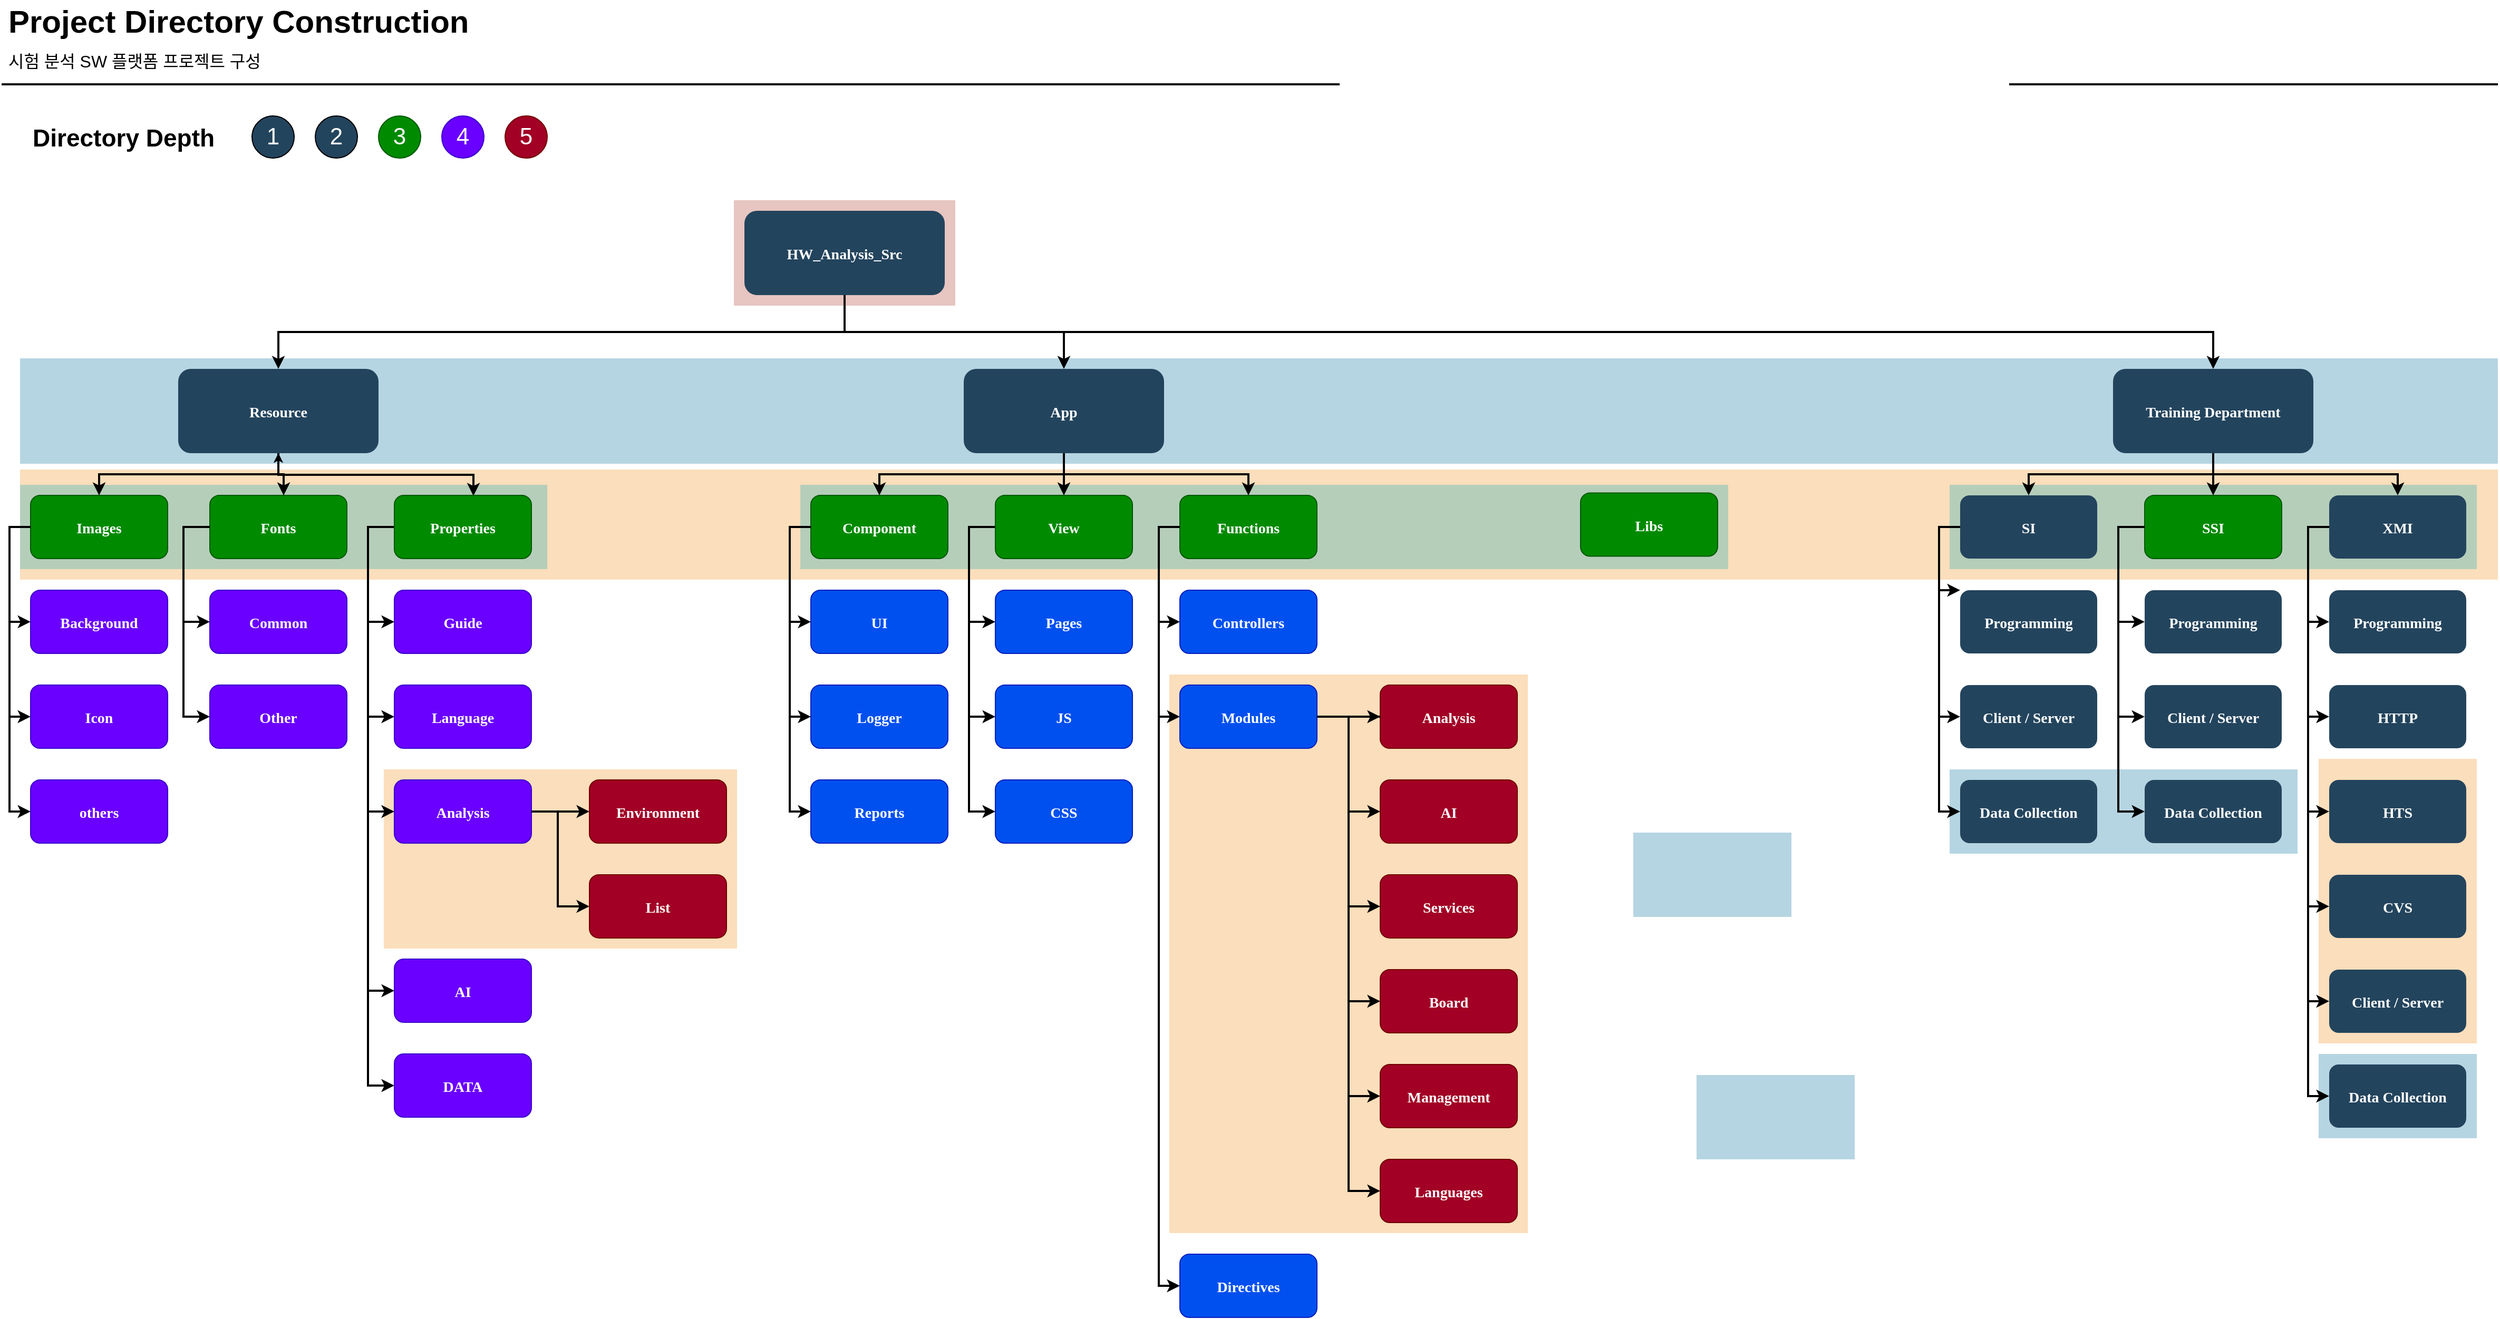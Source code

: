 <mxfile version="13.6.6" type="github">
  <diagram name="Page-1" id="2c0d36ab-eaac-3732-788b-9136903baeff">
    <mxGraphModel dx="1673" dy="934" grid="1" gridSize="10" guides="1" tooltips="1" connect="1" arrows="1" fold="1" page="1" pageScale="1.5" pageWidth="1654" pageHeight="1169" background="#ffffff" math="0" shadow="0">
      <root>
        <mxCell id="0" />
        <mxCell id="1" parent="0" />
        <mxCell id="123" value="" style="fillColor=#AE4132;strokeColor=none;opacity=30;" parent="1" vertex="1">
          <mxGeometry x="747" y="210.0" width="210" height="100.0" as="geometry" />
        </mxCell>
        <mxCell id="122" value="" style="fillColor=#10739E;strokeColor=none;opacity=30;" parent="1" vertex="1">
          <mxGeometry x="70" y="360" width="2350" height="100" as="geometry" />
        </mxCell>
        <mxCell id="121" value="" style="fillColor=#F2931E;strokeColor=none;opacity=30;" parent="1" vertex="1">
          <mxGeometry x="2250" y="740" width="150" height="270" as="geometry" />
        </mxCell>
        <mxCell id="119" value="" style="fillColor=#F2931E;strokeColor=none;opacity=30;" parent="1" vertex="1">
          <mxGeometry x="1160" y="660" width="340" height="530" as="geometry" />
        </mxCell>
        <mxCell id="117" value="" style="fillColor=#F2931E;strokeColor=none;opacity=30;" parent="1" vertex="1">
          <mxGeometry x="70" y="465.5" width="2350" height="104.5" as="geometry" />
        </mxCell>
        <mxCell id="116" value="" style="fillColor=#10739E;strokeColor=none;opacity=30;" parent="1" vertex="1">
          <mxGeometry x="2250" y="1020.0" width="150" height="80" as="geometry" />
        </mxCell>
        <mxCell id="115" value="" style="fillColor=#10739E;strokeColor=none;opacity=30;" parent="1" vertex="1">
          <mxGeometry x="1900" y="750" width="330" height="80" as="geometry" />
        </mxCell>
        <mxCell id="114" value="" style="fillColor=#10739E;strokeColor=none;opacity=30;" parent="1" vertex="1">
          <mxGeometry x="1600" y="810.0" width="150" height="80" as="geometry" />
        </mxCell>
        <mxCell id="110" value="" style="fillColor=#12AAB5;strokeColor=none;opacity=30;" parent="1" vertex="1">
          <mxGeometry x="1900" y="480.0" width="500" height="80" as="geometry" />
        </mxCell>
        <mxCell id="109" value="" style="fillColor=#12AAB5;strokeColor=none;opacity=30;" parent="1" vertex="1">
          <mxGeometry x="810" y="480" width="880" height="80" as="geometry" />
        </mxCell>
        <mxCell id="2" value="HW_Analysis_Src" style="rounded=1;gradientColor=none;strokeColor=none;fontStyle=1;fontFamily=Tahoma;fontSize=14;fillColor=#23445D;fontColor=#FFFFFF;" parent="1" vertex="1">
          <mxGeometry x="757" y="220" width="190" height="80" as="geometry" />
        </mxCell>
        <mxCell id="4" value="Training Department" style="rounded=1;gradientColor=none;strokeColor=none;fontColor=#FFFFFF;fontStyle=1;fontFamily=Tahoma;fontSize=14;fillColor=#23445D;" parent="1" vertex="1">
          <mxGeometry x="2055" y="370" width="190" height="80" as="geometry" />
        </mxCell>
        <mxCell id="9" value="" style="edgeStyle=elbowEdgeStyle;elbow=vertical;strokeWidth=2;rounded=0" parent="1" source="2" target="4" edge="1">
          <mxGeometry x="337" y="250" width="100" height="100" as="geometry">
            <mxPoint x="337" y="350" as="sourcePoint" />
            <mxPoint x="437" y="250" as="targetPoint" />
          </mxGeometry>
        </mxCell>
        <mxCell id="12" value="App" style="rounded=1;gradientColor=none;strokeColor=none;fontColor=#FFFFFF;fontStyle=1;fontFamily=Tahoma;fontSize=14;fillColor=#23445D;" parent="1" vertex="1">
          <mxGeometry x="965.0" y="370" width="190" height="80" as="geometry" />
        </mxCell>
        <mxCell id="25" value="component" style="rounded=1;fillColor=#23445D;gradientColor=none;strokeColor=none;fontColor=#FFFFFF;fontStyle=1;fontFamily=Tahoma;fontSize=14" parent="1" vertex="1">
          <mxGeometry x="820" y="490" width="130" height="60" as="geometry" />
        </mxCell>
        <mxCell id="26" value="UI" style="rounded=1;fillColor=#0050ef;strokeColor=#001DBC;fontColor=#ffffff;fontStyle=1;fontFamily=Tahoma;fontSize=14" parent="1" vertex="1">
          <mxGeometry x="820" y="580" width="130" height="60" as="geometry" />
        </mxCell>
        <mxCell id="28" value="Logger" style="rounded=1;fillColor=#0050ef;strokeColor=#001DBC;fontColor=#ffffff;fontStyle=1;fontFamily=Tahoma;fontSize=14" parent="1" vertex="1">
          <mxGeometry x="820" y="670" width="130" height="60" as="geometry" />
        </mxCell>
        <mxCell id="29" value="View" style="rounded=1;fillColor=#23445D;gradientColor=none;strokeColor=none;fontColor=#FFFFFF;fontStyle=1;fontFamily=Tahoma;fontSize=14" parent="1" vertex="1">
          <mxGeometry x="995" y="490" width="130" height="60" as="geometry" />
        </mxCell>
        <mxCell id="30" value="Pages" style="rounded=1;fillColor=#0050ef;strokeColor=#001DBC;fontColor=#ffffff;fontStyle=1;fontFamily=Tahoma;fontSize=14" parent="1" vertex="1">
          <mxGeometry x="995" y="580" width="130" height="60" as="geometry" />
        </mxCell>
        <mxCell id="31" value="JS" style="rounded=1;fillColor=#0050ef;strokeColor=#001DBC;fontColor=#ffffff;fontStyle=1;fontFamily=Tahoma;fontSize=14" parent="1" vertex="1">
          <mxGeometry x="995" y="670" width="130" height="60" as="geometry" />
        </mxCell>
        <mxCell id="32" value="CSS" style="rounded=1;fillColor=#0050ef;strokeColor=#001DBC;fontColor=#ffffff;fontStyle=1;fontFamily=Tahoma;fontSize=14" parent="1" vertex="1">
          <mxGeometry x="995" y="760" width="130" height="60" as="geometry" />
        </mxCell>
        <mxCell id="33" value="Functions" style="rounded=1;fillColor=#23445D;gradientColor=none;strokeColor=none;fontColor=#FFFFFF;fontStyle=1;fontFamily=Tahoma;fontSize=14" parent="1" vertex="1">
          <mxGeometry x="1170" y="490" width="130" height="60" as="geometry" />
        </mxCell>
        <mxCell id="34" value="Controllers" style="rounded=1;fillColor=#0050ef;strokeColor=#001DBC;fontColor=#ffffff;fontStyle=1;fontFamily=Tahoma;fontSize=14" parent="1" vertex="1">
          <mxGeometry x="1170" y="580" width="130" height="60" as="geometry" />
        </mxCell>
        <mxCell id="35" value="Modules" style="rounded=1;fillColor=#0050ef;strokeColor=#001DBC;fontColor=#ffffff;fontStyle=1;fontFamily=Tahoma;fontSize=14" parent="1" vertex="1">
          <mxGeometry x="1170" y="670" width="130" height="60" as="geometry" />
        </mxCell>
        <mxCell id="44" value="SI" style="rounded=1;fillColor=#23445D;gradientColor=none;strokeColor=none;fontColor=#FFFFFF;fontStyle=1;fontFamily=Tahoma;fontSize=14" parent="1" vertex="1">
          <mxGeometry x="1910" y="490.0" width="130" height="60" as="geometry" />
        </mxCell>
        <mxCell id="45" value="Programming" style="rounded=1;fillColor=#23445D;gradientColor=none;strokeColor=none;fontColor=#FFFFFF;fontStyle=1;fontFamily=Tahoma;fontSize=14" parent="1" vertex="1">
          <mxGeometry x="1910" y="580" width="130" height="60" as="geometry" />
        </mxCell>
        <mxCell id="46" value="Client / Server" style="rounded=1;fillColor=#23445D;gradientColor=none;strokeColor=none;fontColor=#FFFFFF;fontStyle=1;fontFamily=Tahoma;fontSize=14" parent="1" vertex="1">
          <mxGeometry x="1910" y="670" width="130" height="60" as="geometry" />
        </mxCell>
        <mxCell id="47" value="Data Collection" style="rounded=1;fillColor=#23445D;gradientColor=none;strokeColor=none;fontColor=#FFFFFF;fontStyle=1;fontFamily=Tahoma;fontSize=14" parent="1" vertex="1">
          <mxGeometry x="1910" y="760.0" width="130" height="60" as="geometry" />
        </mxCell>
        <mxCell id="48" value="SSI" style="rounded=1;fillColor=#008a00;strokeColor=#005700;fontColor=#ffffff;fontStyle=1;fontFamily=Tahoma;fontSize=14" parent="1" vertex="1">
          <mxGeometry x="2085" y="490.0" width="130" height="60" as="geometry" />
        </mxCell>
        <mxCell id="49" value="Programming" style="rounded=1;fillColor=#23445D;gradientColor=none;strokeColor=none;fontColor=#FFFFFF;fontStyle=1;fontFamily=Tahoma;fontSize=14" parent="1" vertex="1">
          <mxGeometry x="2085" y="580" width="130" height="60" as="geometry" />
        </mxCell>
        <mxCell id="50" value="Client / Server" style="rounded=1;fillColor=#23445D;gradientColor=none;strokeColor=none;fontColor=#FFFFFF;fontStyle=1;fontFamily=Tahoma;fontSize=14" parent="1" vertex="1">
          <mxGeometry x="2085" y="670" width="130" height="60" as="geometry" />
        </mxCell>
        <mxCell id="51" value="Data Collection" style="rounded=1;fillColor=#23445D;gradientColor=none;strokeColor=none;fontColor=#FFFFFF;fontStyle=1;fontFamily=Tahoma;fontSize=14" parent="1" vertex="1">
          <mxGeometry x="2085" y="760.0" width="130" height="60" as="geometry" />
        </mxCell>
        <mxCell id="52" value="XMI" style="rounded=1;fillColor=#23445D;gradientColor=none;strokeColor=none;fontColor=#FFFFFF;fontStyle=1;fontFamily=Tahoma;fontSize=14" parent="1" vertex="1">
          <mxGeometry x="2260" y="490.0" width="130" height="60" as="geometry" />
        </mxCell>
        <mxCell id="53" value="Programming" style="rounded=1;fillColor=#23445D;gradientColor=none;strokeColor=none;fontColor=#FFFFFF;fontStyle=1;fontFamily=Tahoma;fontSize=14" parent="1" vertex="1">
          <mxGeometry x="2260" y="580" width="130" height="60" as="geometry" />
        </mxCell>
        <mxCell id="54" value="HTTP" style="rounded=1;fillColor=#23445D;gradientColor=none;strokeColor=none;fontColor=#FFFFFF;fontStyle=1;fontFamily=Tahoma;fontSize=14" parent="1" vertex="1">
          <mxGeometry x="2260" y="670" width="130" height="60" as="geometry" />
        </mxCell>
        <mxCell id="55" value="HTS" style="rounded=1;fillColor=#23445D;gradientColor=none;strokeColor=none;fontColor=#FFFFFF;fontStyle=1;fontFamily=Tahoma;fontSize=14" parent="1" vertex="1">
          <mxGeometry x="2260" y="760.0" width="130" height="60" as="geometry" />
        </mxCell>
        <mxCell id="56" value="CVS" style="rounded=1;fillColor=#23445D;gradientColor=none;strokeColor=none;fontColor=#FFFFFF;fontStyle=1;fontFamily=Tahoma;fontSize=14" parent="1" vertex="1">
          <mxGeometry x="2260" y="850.0" width="130" height="60" as="geometry" />
        </mxCell>
        <mxCell id="57" value="Client / Server" style="rounded=1;fillColor=#23445D;gradientColor=none;strokeColor=none;fontColor=#FFFFFF;fontStyle=1;fontFamily=Tahoma;fontSize=14" parent="1" vertex="1">
          <mxGeometry x="2260" y="940.0" width="130" height="60" as="geometry" />
        </mxCell>
        <mxCell id="58" value="Data Collection" style="rounded=1;fillColor=#23445D;gradientColor=none;strokeColor=none;fontColor=#FFFFFF;fontStyle=1;fontFamily=Tahoma;fontSize=14" parent="1" vertex="1">
          <mxGeometry x="2260" y="1030" width="130" height="60" as="geometry" />
        </mxCell>
        <mxCell id="59" value="" style="edgeStyle=elbowEdgeStyle;elbow=vertical;strokeWidth=2;rounded=0" parent="1" source="2" target="12" edge="1">
          <mxGeometry x="347" y="260" width="100" height="100" as="geometry">
            <mxPoint x="862.0" y="310" as="sourcePoint" />
            <mxPoint x="1467.0" y="380" as="targetPoint" />
          </mxGeometry>
        </mxCell>
        <mxCell id="61" value="" style="edgeStyle=elbowEdgeStyle;elbow=vertical;strokeWidth=2;rounded=0;entryX=0.5;entryY=0;entryDx=0;entryDy=0;" parent="1" source="2" target="VNOOyDUHC6UwMGlSPUmM-139" edge="1">
          <mxGeometry x="-23" y="170" width="100" height="100" as="geometry">
            <mxPoint x="-23" y="270" as="sourcePoint" />
            <mxPoint x="202" y="370" as="targetPoint" />
          </mxGeometry>
        </mxCell>
        <mxCell id="72" value="" style="edgeStyle=elbowEdgeStyle;elbow=horizontal;strokeWidth=2;rounded=0" parent="1" source="25" target="28" edge="1">
          <mxGeometry x="380" y="170" width="100" height="100" as="geometry">
            <mxPoint x="380" y="270" as="sourcePoint" />
            <mxPoint x="480" y="170" as="targetPoint" />
            <Array as="points">
              <mxPoint x="800" y="660" />
              <mxPoint x="800" y="650" />
            </Array>
          </mxGeometry>
        </mxCell>
        <mxCell id="73" value="" style="edgeStyle=elbowEdgeStyle;elbow=horizontal;strokeWidth=2;rounded=0" parent="1" source="29" target="30" edge="1">
          <mxGeometry x="380" y="170" width="100" height="100" as="geometry">
            <mxPoint x="380" y="270" as="sourcePoint" />
            <mxPoint x="480" y="170" as="targetPoint" />
            <Array as="points">
              <mxPoint x="970" y="570" />
            </Array>
          </mxGeometry>
        </mxCell>
        <mxCell id="74" value="" style="edgeStyle=elbowEdgeStyle;elbow=horizontal;strokeWidth=2;rounded=0" parent="1" source="29" target="31" edge="1">
          <mxGeometry x="380" y="170" width="100" height="100" as="geometry">
            <mxPoint x="380" y="270" as="sourcePoint" />
            <mxPoint x="480" y="170" as="targetPoint" />
            <Array as="points">
              <mxPoint x="970" y="610" />
            </Array>
          </mxGeometry>
        </mxCell>
        <mxCell id="75" value="" style="edgeStyle=elbowEdgeStyle;elbow=horizontal;strokeWidth=2;rounded=0" parent="1" source="29" target="32" edge="1">
          <mxGeometry x="380" y="170" width="100" height="100" as="geometry">
            <mxPoint x="380" y="270" as="sourcePoint" />
            <mxPoint x="480" y="170" as="targetPoint" />
            <Array as="points">
              <mxPoint x="970" y="650" />
            </Array>
          </mxGeometry>
        </mxCell>
        <mxCell id="76" value="" style="edgeStyle=elbowEdgeStyle;elbow=horizontal;strokeWidth=2;rounded=0" parent="1" source="33" target="34" edge="1">
          <mxGeometry x="380" y="170" width="100" height="100" as="geometry">
            <mxPoint x="380" y="270" as="sourcePoint" />
            <mxPoint x="480" y="170" as="targetPoint" />
            <Array as="points">
              <mxPoint x="1150" y="570" />
            </Array>
          </mxGeometry>
        </mxCell>
        <mxCell id="77" value="" style="edgeStyle=elbowEdgeStyle;elbow=horizontal;strokeWidth=2;rounded=0" parent="1" source="33" target="35" edge="1">
          <mxGeometry x="380" y="170" width="100" height="100" as="geometry">
            <mxPoint x="380" y="270" as="sourcePoint" />
            <mxPoint x="480" y="170" as="targetPoint" />
            <Array as="points">
              <mxPoint x="1150" y="610" />
            </Array>
          </mxGeometry>
        </mxCell>
        <mxCell id="84" value="" style="edgeStyle=elbowEdgeStyle;elbow=horizontal;strokeWidth=2;rounded=0" parent="1" source="44" target="45" edge="1">
          <mxGeometry x="670" y="170" width="100" height="100" as="geometry">
            <mxPoint x="670" y="270" as="sourcePoint" />
            <mxPoint x="770" y="170" as="targetPoint" />
            <Array as="points">
              <mxPoint x="1890" y="580" />
            </Array>
          </mxGeometry>
        </mxCell>
        <mxCell id="85" value="" style="edgeStyle=elbowEdgeStyle;elbow=horizontal;strokeWidth=2;rounded=0" parent="1" source="44" target="46" edge="1">
          <mxGeometry x="670" y="170" width="100" height="100" as="geometry">
            <mxPoint x="670" y="270" as="sourcePoint" />
            <mxPoint x="770" y="170" as="targetPoint" />
            <Array as="points">
              <mxPoint x="1890" y="610" />
            </Array>
          </mxGeometry>
        </mxCell>
        <mxCell id="86" value="" style="edgeStyle=elbowEdgeStyle;elbow=horizontal;strokeWidth=2;rounded=0" parent="1" source="44" target="47" edge="1">
          <mxGeometry x="670" y="170" width="100" height="100" as="geometry">
            <mxPoint x="670" y="270" as="sourcePoint" />
            <mxPoint x="770" y="170" as="targetPoint" />
            <Array as="points">
              <mxPoint x="1890" y="660" />
            </Array>
          </mxGeometry>
        </mxCell>
        <mxCell id="87" value="" style="edgeStyle=elbowEdgeStyle;elbow=horizontal;strokeWidth=2;rounded=0" parent="1" source="48" target="49" edge="1">
          <mxGeometry x="670" y="170" width="100" height="100" as="geometry">
            <mxPoint x="670" y="270" as="sourcePoint" />
            <mxPoint x="770" y="170" as="targetPoint" />
            <Array as="points">
              <mxPoint x="2060" y="570" />
            </Array>
          </mxGeometry>
        </mxCell>
        <mxCell id="88" value="" style="edgeStyle=elbowEdgeStyle;elbow=horizontal;strokeWidth=2;rounded=0" parent="1" source="48" target="50" edge="1">
          <mxGeometry x="670" y="170" width="100" height="100" as="geometry">
            <mxPoint x="670" y="270" as="sourcePoint" />
            <mxPoint x="770" y="170" as="targetPoint" />
            <Array as="points">
              <mxPoint x="2060" y="630" />
            </Array>
          </mxGeometry>
        </mxCell>
        <mxCell id="89" value="" style="edgeStyle=elbowEdgeStyle;elbow=horizontal;strokeWidth=2;rounded=0" parent="1" source="48" target="51" edge="1">
          <mxGeometry x="670" y="170" width="100" height="100" as="geometry">
            <mxPoint x="670" y="270" as="sourcePoint" />
            <mxPoint x="770" y="170" as="targetPoint" />
            <Array as="points">
              <mxPoint x="2060" y="660" />
            </Array>
          </mxGeometry>
        </mxCell>
        <mxCell id="90" value="" style="edgeStyle=elbowEdgeStyle;elbow=horizontal;strokeWidth=2;rounded=0" parent="1" source="52" target="53" edge="1">
          <mxGeometry x="670" y="170" width="100" height="100" as="geometry">
            <mxPoint x="670" y="270" as="sourcePoint" />
            <mxPoint x="770" y="170" as="targetPoint" />
            <Array as="points">
              <mxPoint x="2240" y="570" />
            </Array>
          </mxGeometry>
        </mxCell>
        <mxCell id="91" value="" style="edgeStyle=elbowEdgeStyle;elbow=horizontal;strokeWidth=2;rounded=0" parent="1" source="52" target="54" edge="1">
          <mxGeometry x="670" y="170" width="100" height="100" as="geometry">
            <mxPoint x="670" y="270" as="sourcePoint" />
            <mxPoint x="770" y="170" as="targetPoint" />
            <Array as="points">
              <mxPoint x="2240" y="610" />
            </Array>
          </mxGeometry>
        </mxCell>
        <mxCell id="92" value="" style="edgeStyle=elbowEdgeStyle;elbow=horizontal;strokeWidth=2;rounded=0" parent="1" source="52" target="55" edge="1">
          <mxGeometry x="670" y="170" width="100" height="100" as="geometry">
            <mxPoint x="670" y="270" as="sourcePoint" />
            <mxPoint x="770" y="170" as="targetPoint" />
            <Array as="points">
              <mxPoint x="2240" y="660" />
            </Array>
          </mxGeometry>
        </mxCell>
        <mxCell id="93" value="" style="edgeStyle=elbowEdgeStyle;elbow=horizontal;strokeWidth=2;rounded=0" parent="1" source="52" target="56" edge="1">
          <mxGeometry x="670" y="170" width="100" height="100" as="geometry">
            <mxPoint x="670" y="270" as="sourcePoint" />
            <mxPoint x="770" y="170" as="targetPoint" />
            <Array as="points">
              <mxPoint x="2240" y="710" />
            </Array>
          </mxGeometry>
        </mxCell>
        <mxCell id="94" value="" style="edgeStyle=elbowEdgeStyle;elbow=horizontal;strokeWidth=2;rounded=0" parent="1" source="52" target="57" edge="1">
          <mxGeometry x="670" y="170" width="100" height="100" as="geometry">
            <mxPoint x="670" y="270" as="sourcePoint" />
            <mxPoint x="770" y="170" as="targetPoint" />
            <Array as="points">
              <mxPoint x="2240" y="760" />
            </Array>
          </mxGeometry>
        </mxCell>
        <mxCell id="95" value="" style="edgeStyle=elbowEdgeStyle;elbow=horizontal;strokeWidth=2;rounded=0" parent="1" source="52" target="58" edge="1">
          <mxGeometry x="670" y="170" width="100" height="100" as="geometry">
            <mxPoint x="670" y="270" as="sourcePoint" />
            <mxPoint x="770" y="170" as="targetPoint" />
            <Array as="points">
              <mxPoint x="2240" y="800" />
            </Array>
          </mxGeometry>
        </mxCell>
        <mxCell id="100" value="" style="edgeStyle=elbowEdgeStyle;elbow=vertical;strokeWidth=2;rounded=0" parent="1" source="12" target="25" edge="1">
          <mxGeometry x="380" y="170" width="100" height="100" as="geometry">
            <mxPoint x="380" y="270" as="sourcePoint" />
            <mxPoint x="480" y="170" as="targetPoint" />
          </mxGeometry>
        </mxCell>
        <mxCell id="101" value="" style="edgeStyle=elbowEdgeStyle;elbow=vertical;strokeWidth=2;rounded=0" parent="1" source="12" target="29" edge="1">
          <mxGeometry x="380" y="170" width="100" height="100" as="geometry">
            <mxPoint x="380" y="270" as="sourcePoint" />
            <mxPoint x="480" y="170" as="targetPoint" />
          </mxGeometry>
        </mxCell>
        <mxCell id="102" value="" style="edgeStyle=elbowEdgeStyle;elbow=vertical;strokeWidth=2;rounded=0" parent="1" source="12" target="33" edge="1">
          <mxGeometry x="380" y="170" width="100" height="100" as="geometry">
            <mxPoint x="380" y="270" as="sourcePoint" />
            <mxPoint x="480" y="170" as="targetPoint" />
          </mxGeometry>
        </mxCell>
        <mxCell id="104" value="" style="edgeStyle=elbowEdgeStyle;elbow=vertical;strokeWidth=2;rounded=0" parent="1" source="4" target="48" edge="1">
          <mxGeometry x="670" y="170" width="100" height="100" as="geometry">
            <mxPoint x="670" y="270" as="sourcePoint" />
            <mxPoint x="770" y="170" as="targetPoint" />
          </mxGeometry>
        </mxCell>
        <mxCell id="105" value="" style="edgeStyle=elbowEdgeStyle;elbow=vertical;strokeWidth=2;rounded=0" parent="1" source="4" target="44" edge="1">
          <mxGeometry x="670" y="170" width="100" height="100" as="geometry">
            <mxPoint x="670" y="270" as="sourcePoint" />
            <mxPoint x="770" y="170" as="targetPoint" />
          </mxGeometry>
        </mxCell>
        <mxCell id="106" value="" style="edgeStyle=elbowEdgeStyle;elbow=vertical;strokeWidth=2;rounded=0" parent="1" source="4" target="52" edge="1">
          <mxGeometry x="670" y="170" width="100" height="100" as="geometry">
            <mxPoint x="670" y="270" as="sourcePoint" />
            <mxPoint x="770" y="170" as="targetPoint" />
          </mxGeometry>
        </mxCell>
        <mxCell id="pixhOsrh7slj3E2B8Isp-123" value="Project Directory Construction" style="text;html=1;resizable=0;points=[];autosize=1;align=left;verticalAlign=top;spacingTop=-4;fontSize=30;fontStyle=1" parent="1" vertex="1">
          <mxGeometry x="56.5" y="20" width="450" height="40" as="geometry" />
        </mxCell>
        <mxCell id="pixhOsrh7slj3E2B8Isp-124" value="시험 분석 SW 플랫폼 프로젝트 구성" style="text;html=1;resizable=0;points=[];autosize=1;align=left;verticalAlign=top;spacingTop=-4;fontSize=16;" parent="1" vertex="1">
          <mxGeometry x="56.5" y="65.5" width="270" height="20" as="geometry" />
        </mxCell>
        <mxCell id="pixhOsrh7slj3E2B8Isp-125" value="" style="line;strokeWidth=2;html=1;fontSize=14;" parent="1" vertex="1">
          <mxGeometry x="52.5" y="95" width="2367.5" height="10" as="geometry" />
        </mxCell>
        <mxCell id="VNOOyDUHC6UwMGlSPUmM-135" value="" style="fillColor=#F2931E;strokeColor=none;opacity=30;" vertex="1" parent="1">
          <mxGeometry x="415" y="750" width="335" height="170" as="geometry" />
        </mxCell>
        <mxCell id="VNOOyDUHC6UwMGlSPUmM-136" value="" style="fillColor=#10739E;strokeColor=none;opacity=30;" vertex="1" parent="1">
          <mxGeometry x="1660" y="1040" width="150" height="80" as="geometry" />
        </mxCell>
        <mxCell id="VNOOyDUHC6UwMGlSPUmM-170" value="" style="edgeStyle=orthogonalEdgeStyle;rounded=0;orthogonalLoop=1;jettySize=auto;html=1;fontSize=22;exitX=0.5;exitY=0;exitDx=0;exitDy=0;" edge="1" parent="1" target="VNOOyDUHC6UwMGlSPUmM-139">
          <mxGeometry relative="1" as="geometry">
            <mxPoint x="320" y="490" as="sourcePoint" />
          </mxGeometry>
        </mxCell>
        <mxCell id="VNOOyDUHC6UwMGlSPUmM-138" value="" style="fillColor=#12AAB5;strokeColor=none;opacity=30;" vertex="1" parent="1">
          <mxGeometry x="70" y="480" width="500" height="80" as="geometry" />
        </mxCell>
        <mxCell id="VNOOyDUHC6UwMGlSPUmM-139" value="Resource" style="rounded=1;gradientColor=none;strokeColor=none;fontColor=#FFFFFF;fontStyle=1;fontFamily=Tahoma;fontSize=14;fillColor=#23445D;" vertex="1" parent="1">
          <mxGeometry x="220.0" y="370" width="190" height="80" as="geometry" />
        </mxCell>
        <mxCell id="VNOOyDUHC6UwMGlSPUmM-140" value="Images" style="rounded=1;fillColor=#008a00;strokeColor=#005700;fontColor=#ffffff;fontStyle=1;fontFamily=Tahoma;fontSize=14" vertex="1" parent="1">
          <mxGeometry x="80" y="490" width="130" height="60" as="geometry" />
        </mxCell>
        <mxCell id="VNOOyDUHC6UwMGlSPUmM-141" value="BG" style="rounded=1;fillColor=#23445D;gradientColor=none;strokeColor=none;fontColor=#FFFFFF;fontStyle=1;fontFamily=Tahoma;fontSize=14" vertex="1" parent="1">
          <mxGeometry x="80" y="580" width="130" height="60" as="geometry" />
        </mxCell>
        <mxCell id="VNOOyDUHC6UwMGlSPUmM-142" value="Icon" style="rounded=1;fillColor=#23445D;gradientColor=none;strokeColor=none;fontColor=#FFFFFF;fontStyle=1;fontFamily=Tahoma;fontSize=14" vertex="1" parent="1">
          <mxGeometry x="80" y="670" width="130" height="60" as="geometry" />
        </mxCell>
        <mxCell id="VNOOyDUHC6UwMGlSPUmM-143" value="Data Collection" style="rounded=1;fillColor=#23445D;gradientColor=none;strokeColor=none;fontColor=#FFFFFF;fontStyle=1;fontFamily=Tahoma;fontSize=14" vertex="1" parent="1">
          <mxGeometry x="80" y="760" width="130" height="60" as="geometry" />
        </mxCell>
        <mxCell id="VNOOyDUHC6UwMGlSPUmM-148" value="Others" style="rounded=1;fillColor=#23445D;gradientColor=none;strokeColor=none;fontColor=#FFFFFF;fontStyle=1;fontFamily=Tahoma;fontSize=14" vertex="1" parent="1">
          <mxGeometry x="250" y="490" width="130" height="60" as="geometry" />
        </mxCell>
        <mxCell id="VNOOyDUHC6UwMGlSPUmM-149" value="Common" style="rounded=1;fillColor=#6a00ff;strokeColor=#3700CC;fontColor=#ffffff;fontStyle=1;fontFamily=Tahoma;fontSize=14" vertex="1" parent="1">
          <mxGeometry x="250" y="580" width="130" height="60" as="geometry" />
        </mxCell>
        <mxCell id="VNOOyDUHC6UwMGlSPUmM-150" value="Other" style="rounded=1;fillColor=#6a00ff;strokeColor=#3700CC;fontColor=#ffffff;fontStyle=1;fontFamily=Tahoma;fontSize=14" vertex="1" parent="1">
          <mxGeometry x="250" y="670" width="130" height="60" as="geometry" />
        </mxCell>
        <mxCell id="VNOOyDUHC6UwMGlSPUmM-155" value="" style="edgeStyle=elbowEdgeStyle;elbow=horizontal;strokeWidth=2;rounded=0" edge="1" parent="1" source="VNOOyDUHC6UwMGlSPUmM-140" target="VNOOyDUHC6UwMGlSPUmM-141">
          <mxGeometry x="-360" y="170" width="100" height="100" as="geometry">
            <mxPoint x="-360" y="270" as="sourcePoint" />
            <mxPoint x="-260" y="170" as="targetPoint" />
            <Array as="points">
              <mxPoint x="60" y="570" />
            </Array>
          </mxGeometry>
        </mxCell>
        <mxCell id="VNOOyDUHC6UwMGlSPUmM-156" value="" style="edgeStyle=elbowEdgeStyle;elbow=horizontal;strokeWidth=2;rounded=0" edge="1" parent="1" source="VNOOyDUHC6UwMGlSPUmM-140" target="VNOOyDUHC6UwMGlSPUmM-142">
          <mxGeometry x="-360" y="170" width="100" height="100" as="geometry">
            <mxPoint x="-360" y="270" as="sourcePoint" />
            <mxPoint x="-260" y="170" as="targetPoint" />
            <Array as="points">
              <mxPoint x="60" y="610" />
            </Array>
          </mxGeometry>
        </mxCell>
        <mxCell id="VNOOyDUHC6UwMGlSPUmM-157" value="" style="edgeStyle=elbowEdgeStyle;elbow=horizontal;strokeWidth=2;rounded=0" edge="1" parent="1" source="VNOOyDUHC6UwMGlSPUmM-140" target="VNOOyDUHC6UwMGlSPUmM-143">
          <mxGeometry x="-360" y="170" width="100" height="100" as="geometry">
            <mxPoint x="-360" y="270" as="sourcePoint" />
            <mxPoint x="-260" y="170" as="targetPoint" />
            <Array as="points">
              <mxPoint x="60" y="650" />
            </Array>
          </mxGeometry>
        </mxCell>
        <mxCell id="VNOOyDUHC6UwMGlSPUmM-167" value="" style="edgeStyle=elbowEdgeStyle;elbow=vertical;strokeWidth=2;rounded=0" edge="1" parent="1" source="VNOOyDUHC6UwMGlSPUmM-139" target="VNOOyDUHC6UwMGlSPUmM-140">
          <mxGeometry x="-360" y="170" width="100" height="100" as="geometry">
            <mxPoint x="-360" y="270" as="sourcePoint" />
            <mxPoint x="-260" y="170" as="targetPoint" />
          </mxGeometry>
        </mxCell>
        <mxCell id="VNOOyDUHC6UwMGlSPUmM-168" value="" style="edgeStyle=elbowEdgeStyle;elbow=vertical;strokeWidth=2;rounded=0" edge="1" parent="1" source="VNOOyDUHC6UwMGlSPUmM-139">
          <mxGeometry x="-360" y="170" width="100" height="100" as="geometry">
            <mxPoint x="-360" y="270" as="sourcePoint" />
            <mxPoint x="320" y="490" as="targetPoint" />
          </mxGeometry>
        </mxCell>
        <mxCell id="VNOOyDUHC6UwMGlSPUmM-169" value="" style="edgeStyle=elbowEdgeStyle;elbow=vertical;strokeWidth=2;rounded=0" edge="1" parent="1" source="VNOOyDUHC6UwMGlSPUmM-139">
          <mxGeometry x="-360" y="170" width="100" height="100" as="geometry">
            <mxPoint x="-360" y="270" as="sourcePoint" />
            <mxPoint x="500" y="490.5" as="targetPoint" />
          </mxGeometry>
        </mxCell>
        <mxCell id="VNOOyDUHC6UwMGlSPUmM-171" value="Background" style="rounded=1;fillColor=#6a00ff;strokeColor=#3700CC;fontStyle=1;fontFamily=Tahoma;fontSize=14;fontColor=#ffffff;" vertex="1" parent="1">
          <mxGeometry x="80" y="580" width="130" height="60" as="geometry" />
        </mxCell>
        <mxCell id="VNOOyDUHC6UwMGlSPUmM-172" value="Icon" style="rounded=1;fillColor=#6a00ff;strokeColor=#3700CC;fontStyle=1;fontFamily=Tahoma;fontSize=14;fontColor=#ffffff;" vertex="1" parent="1">
          <mxGeometry x="80" y="670" width="130" height="60" as="geometry" />
        </mxCell>
        <mxCell id="VNOOyDUHC6UwMGlSPUmM-173" value="others" style="rounded=1;fillColor=#6a00ff;strokeColor=#3700CC;fontStyle=1;fontFamily=Tahoma;fontSize=14;fontColor=#ffffff;" vertex="1" parent="1">
          <mxGeometry x="80" y="760" width="130" height="60" as="geometry" />
        </mxCell>
        <mxCell id="VNOOyDUHC6UwMGlSPUmM-177" value="Properties" style="rounded=1;fillColor=#23445D;gradientColor=none;strokeColor=none;fontColor=#FFFFFF;fontStyle=1;fontFamily=Tahoma;fontSize=14" vertex="1" parent="1">
          <mxGeometry x="425" y="490" width="130" height="60" as="geometry" />
        </mxCell>
        <mxCell id="VNOOyDUHC6UwMGlSPUmM-178" value="Guide" style="rounded=1;fillColor=#6a00ff;strokeColor=#3700CC;fontStyle=1;fontFamily=Tahoma;fontSize=14;fontColor=#ffffff;" vertex="1" parent="1">
          <mxGeometry x="425" y="580" width="130" height="60" as="geometry" />
        </mxCell>
        <mxCell id="VNOOyDUHC6UwMGlSPUmM-179" value="Language" style="rounded=1;fillColor=#6a00ff;strokeColor=#3700CC;fontStyle=1;fontFamily=Tahoma;fontSize=14;fontColor=#ffffff;" vertex="1" parent="1">
          <mxGeometry x="425" y="670" width="130" height="60" as="geometry" />
        </mxCell>
        <mxCell id="VNOOyDUHC6UwMGlSPUmM-180" value="Analysis" style="rounded=1;fillColor=#6a00ff;strokeColor=#3700CC;fontColor=#ffffff;fontStyle=1;fontFamily=Tahoma;fontSize=14" vertex="1" parent="1">
          <mxGeometry x="425" y="760" width="130" height="60" as="geometry" />
        </mxCell>
        <mxCell id="VNOOyDUHC6UwMGlSPUmM-181" value="" style="edgeStyle=elbowEdgeStyle;elbow=horizontal;strokeWidth=2;rounded=0" edge="1" parent="1" source="VNOOyDUHC6UwMGlSPUmM-177" target="VNOOyDUHC6UwMGlSPUmM-178">
          <mxGeometry x="-190" y="170" width="100" height="100" as="geometry">
            <mxPoint x="-190" y="270" as="sourcePoint" />
            <mxPoint x="-90" y="170" as="targetPoint" />
            <Array as="points">
              <mxPoint x="400" y="570" />
            </Array>
          </mxGeometry>
        </mxCell>
        <mxCell id="VNOOyDUHC6UwMGlSPUmM-182" value="" style="edgeStyle=elbowEdgeStyle;elbow=horizontal;strokeWidth=2;rounded=0" edge="1" parent="1" source="VNOOyDUHC6UwMGlSPUmM-177" target="VNOOyDUHC6UwMGlSPUmM-179">
          <mxGeometry x="-190" y="170" width="100" height="100" as="geometry">
            <mxPoint x="-190" y="270" as="sourcePoint" />
            <mxPoint x="-90" y="170" as="targetPoint" />
            <Array as="points">
              <mxPoint x="400" y="610" />
            </Array>
          </mxGeometry>
        </mxCell>
        <mxCell id="VNOOyDUHC6UwMGlSPUmM-183" value="" style="edgeStyle=elbowEdgeStyle;elbow=horizontal;strokeWidth=2;rounded=0" edge="1" parent="1" source="VNOOyDUHC6UwMGlSPUmM-177" target="VNOOyDUHC6UwMGlSPUmM-180">
          <mxGeometry x="-190" y="170" width="100" height="100" as="geometry">
            <mxPoint x="-190" y="270" as="sourcePoint" />
            <mxPoint x="-90" y="170" as="targetPoint" />
            <Array as="points">
              <mxPoint x="400" y="650" />
            </Array>
          </mxGeometry>
        </mxCell>
        <mxCell id="VNOOyDUHC6UwMGlSPUmM-184" value="AI" style="rounded=1;fillColor=#6a00ff;strokeColor=#3700CC;fontColor=#ffffff;fontStyle=1;fontFamily=Tahoma;fontSize=14" vertex="1" parent="1">
          <mxGeometry x="425" y="930" width="130" height="60" as="geometry" />
        </mxCell>
        <mxCell id="VNOOyDUHC6UwMGlSPUmM-185" value="" style="edgeStyle=elbowEdgeStyle;elbow=horizontal;strokeWidth=2;rounded=0;exitX=0;exitY=0.5;exitDx=0;exitDy=0;entryX=0;entryY=0.5;entryDx=0;entryDy=0;" edge="1" parent="1" source="VNOOyDUHC6UwMGlSPUmM-177" target="VNOOyDUHC6UwMGlSPUmM-184">
          <mxGeometry x="-180" y="180" width="100" height="100" as="geometry">
            <mxPoint x="435" y="530" as="sourcePoint" />
            <mxPoint x="435" y="800" as="targetPoint" />
            <Array as="points">
              <mxPoint x="400" y="814.5" />
              <mxPoint x="410" y="660" />
            </Array>
          </mxGeometry>
        </mxCell>
        <mxCell id="VNOOyDUHC6UwMGlSPUmM-186" value="Analysis" style="rounded=1;fillColor=#a20025;strokeColor=#6F0000;fontColor=#ffffff;fontStyle=1;fontFamily=Tahoma;fontSize=14" vertex="1" parent="1">
          <mxGeometry x="1360" y="670" width="130" height="60" as="geometry" />
        </mxCell>
        <mxCell id="VNOOyDUHC6UwMGlSPUmM-187" value="AI" style="rounded=1;fillColor=#a20025;strokeColor=#6F0000;fontColor=#ffffff;fontStyle=1;fontFamily=Tahoma;fontSize=14" vertex="1" parent="1">
          <mxGeometry x="1360" y="760" width="130" height="60" as="geometry" />
        </mxCell>
        <mxCell id="VNOOyDUHC6UwMGlSPUmM-188" value="Services" style="rounded=1;fillColor=#a20025;strokeColor=#6F0000;fontColor=#ffffff;fontStyle=1;fontFamily=Tahoma;fontSize=14" vertex="1" parent="1">
          <mxGeometry x="1360" y="850" width="130" height="60" as="geometry" />
        </mxCell>
        <mxCell id="VNOOyDUHC6UwMGlSPUmM-189" value="Board" style="rounded=1;fillColor=#a20025;strokeColor=#6F0000;fontColor=#ffffff;fontStyle=1;fontFamily=Tahoma;fontSize=14" vertex="1" parent="1">
          <mxGeometry x="1360" y="940" width="130" height="60" as="geometry" />
        </mxCell>
        <mxCell id="VNOOyDUHC6UwMGlSPUmM-190" value="" style="edgeStyle=elbowEdgeStyle;elbow=horizontal;strokeWidth=2;rounded=0;exitX=0;exitY=0.5;exitDx=0;exitDy=0;entryX=0;entryY=0.5;entryDx=0;entryDy=0;" edge="1" parent="1" source="VNOOyDUHC6UwMGlSPUmM-186" target="VNOOyDUHC6UwMGlSPUmM-187">
          <mxGeometry x="540" y="364.5" width="100" height="100" as="geometry">
            <mxPoint x="1330.0" y="714.5" as="sourcePoint" />
            <mxPoint x="1330.0" y="894.5" as="targetPoint" />
            <Array as="points">
              <mxPoint x="1330" y="794.5" />
            </Array>
          </mxGeometry>
        </mxCell>
        <mxCell id="VNOOyDUHC6UwMGlSPUmM-192" value="" style="edgeStyle=elbowEdgeStyle;elbow=horizontal;strokeWidth=2;rounded=0;exitX=0;exitY=0.5;exitDx=0;exitDy=0;entryX=0;entryY=0.5;entryDx=0;entryDy=0;" edge="1" parent="1" source="VNOOyDUHC6UwMGlSPUmM-186" target="VNOOyDUHC6UwMGlSPUmM-188">
          <mxGeometry x="550" y="374.5" width="100" height="100" as="geometry">
            <mxPoint x="1370.0" y="710" as="sourcePoint" />
            <mxPoint x="1370.0" y="800" as="targetPoint" />
            <Array as="points">
              <mxPoint x="1330" y="814.5" />
              <mxPoint x="1340" y="804.5" />
            </Array>
          </mxGeometry>
        </mxCell>
        <mxCell id="VNOOyDUHC6UwMGlSPUmM-193" value="" style="edgeStyle=elbowEdgeStyle;elbow=horizontal;strokeWidth=2;rounded=0;exitX=0;exitY=0.5;exitDx=0;exitDy=0;entryX=0;entryY=0.5;entryDx=0;entryDy=0;" edge="1" parent="1" source="VNOOyDUHC6UwMGlSPUmM-177" target="VNOOyDUHC6UwMGlSPUmM-194">
          <mxGeometry x="-180" y="270" width="100" height="100" as="geometry">
            <mxPoint x="425" y="610" as="sourcePoint" />
            <mxPoint x="425" y="970" as="targetPoint" />
            <Array as="points">
              <mxPoint x="400" y="904.5" />
              <mxPoint x="410" y="750" />
            </Array>
          </mxGeometry>
        </mxCell>
        <mxCell id="VNOOyDUHC6UwMGlSPUmM-194" value="DATA" style="rounded=1;fillColor=#6a00ff;strokeColor=#3700CC;fontColor=#ffffff;fontStyle=1;fontFamily=Tahoma;fontSize=14" vertex="1" parent="1">
          <mxGeometry x="425" y="1020" width="130" height="60" as="geometry" />
        </mxCell>
        <mxCell id="VNOOyDUHC6UwMGlSPUmM-195" value="Fonts" style="rounded=1;fillColor=#008a00;strokeColor=#005700;fontColor=#ffffff;fontStyle=1;fontFamily=Tahoma;fontSize=14" vertex="1" parent="1">
          <mxGeometry x="250" y="490" width="130" height="60" as="geometry" />
        </mxCell>
        <mxCell id="VNOOyDUHC6UwMGlSPUmM-196" value="Properties" style="rounded=1;fillColor=#008a00;strokeColor=#005700;fontColor=#ffffff;fontStyle=1;fontFamily=Tahoma;fontSize=14" vertex="1" parent="1">
          <mxGeometry x="425" y="490" width="130" height="60" as="geometry" />
        </mxCell>
        <mxCell id="VNOOyDUHC6UwMGlSPUmM-197" value="Component" style="rounded=1;fillColor=#008a00;strokeColor=#005700;fontColor=#ffffff;fontStyle=1;fontFamily=Tahoma;fontSize=14" vertex="1" parent="1">
          <mxGeometry x="820" y="490" width="130" height="60" as="geometry" />
        </mxCell>
        <mxCell id="VNOOyDUHC6UwMGlSPUmM-198" value="View" style="rounded=1;fillColor=#008a00;strokeColor=#005700;fontColor=#ffffff;fontStyle=1;fontFamily=Tahoma;fontSize=14" vertex="1" parent="1">
          <mxGeometry x="995" y="490" width="130" height="60" as="geometry" />
        </mxCell>
        <mxCell id="VNOOyDUHC6UwMGlSPUmM-199" value="Functions" style="rounded=1;fillColor=#008a00;strokeColor=#005700;fontColor=#ffffff;fontStyle=1;fontFamily=Tahoma;fontSize=14" vertex="1" parent="1">
          <mxGeometry x="1170" y="490" width="130" height="60" as="geometry" />
        </mxCell>
        <mxCell id="VNOOyDUHC6UwMGlSPUmM-200" value="Directives" style="rounded=1;fillColor=#0050ef;strokeColor=#001DBC;fontColor=#ffffff;fontStyle=1;fontFamily=Tahoma;fontSize=14" vertex="1" parent="1">
          <mxGeometry x="1170" y="1210" width="130" height="60" as="geometry" />
        </mxCell>
        <mxCell id="VNOOyDUHC6UwMGlSPUmM-201" value="" style="edgeStyle=elbowEdgeStyle;elbow=horizontal;strokeWidth=2;rounded=0;exitX=0;exitY=0.5;exitDx=0;exitDy=0;entryX=0;entryY=0.5;entryDx=0;entryDy=0;" edge="1" parent="1" source="VNOOyDUHC6UwMGlSPUmM-199" target="VNOOyDUHC6UwMGlSPUmM-200">
          <mxGeometry x="390" y="180" width="100" height="100" as="geometry">
            <mxPoint x="1180.0" y="530" as="sourcePoint" />
            <mxPoint x="1180.0" y="710" as="targetPoint" />
            <Array as="points">
              <mxPoint x="1150" y="784.5" />
            </Array>
          </mxGeometry>
        </mxCell>
        <mxCell id="VNOOyDUHC6UwMGlSPUmM-202" value="1" style="ellipse;whiteSpace=wrap;html=1;aspect=fixed;fontSize=22;fillColor=#23445D;fontColor=#FFFFFF;" vertex="1" parent="1">
          <mxGeometry x="290" y="130" width="40" height="40" as="geometry" />
        </mxCell>
        <mxCell id="VNOOyDUHC6UwMGlSPUmM-203" value="2&lt;span style=&quot;font-family: monospace; font-size: 0px;&quot;&gt;%3CmxGraphModel%3E%3Croot%3E%3CmxCell%20id%3D%220%22%2F%3E%3CmxCell%20id%3D%221%22%20parent%3D%220%22%2F%3E%3CmxCell%20id%3D%222%22%20value%3D%221%22%20style%3D%22ellipse%3BwhiteSpace%3Dwrap%3Bhtml%3D1%3Baspect%3Dfixed%3BfontSize%3D22%3B%22%20vertex%3D%221%22%20parent%3D%221%22%3E%3CmxGeometry%20x%3D%22105%22%20y%3D%22140%22%20width%3D%2240%22%20height%3D%2240%22%20as%3D%22geometry%22%2F%3E%3C%2FmxCell%3E%3C%2Froot%3E%3C%2FmxGraphModel%3E&lt;/span&gt;" style="ellipse;whiteSpace=wrap;html=1;aspect=fixed;fontSize=22;fillColor=#23445D;fontColor=#FFFFFF;" vertex="1" parent="1">
          <mxGeometry x="350" y="130" width="40" height="40" as="geometry" />
        </mxCell>
        <mxCell id="VNOOyDUHC6UwMGlSPUmM-204" value="3" style="ellipse;whiteSpace=wrap;html=1;aspect=fixed;fontSize=22;fillColor=#008a00;strokeColor=#005700;fontColor=#ffffff;" vertex="1" parent="1">
          <mxGeometry x="410" y="130" width="40" height="40" as="geometry" />
        </mxCell>
        <mxCell id="VNOOyDUHC6UwMGlSPUmM-205" value="4" style="ellipse;whiteSpace=wrap;html=1;aspect=fixed;fontSize=22;fillColor=#6a00ff;strokeColor=#3700CC;fontColor=#ffffff;" vertex="1" parent="1">
          <mxGeometry x="470" y="130" width="40" height="40" as="geometry" />
        </mxCell>
        <mxCell id="VNOOyDUHC6UwMGlSPUmM-206" value="5" style="ellipse;whiteSpace=wrap;html=1;aspect=fixed;fontSize=22;fillColor=#a20025;strokeColor=#6F0000;fontColor=#ffffff;" vertex="1" parent="1">
          <mxGeometry x="530" y="130" width="40" height="40" as="geometry" />
        </mxCell>
        <mxCell id="VNOOyDUHC6UwMGlSPUmM-207" value="Directory Depth" style="text;html=1;resizable=0;points=[];autosize=1;align=left;verticalAlign=top;spacingTop=-4;fontSize=23;fontStyle=1" vertex="1" parent="1">
          <mxGeometry x="80" y="135" width="190" height="30" as="geometry" />
        </mxCell>
        <mxCell id="VNOOyDUHC6UwMGlSPUmM-208" value="Management" style="rounded=1;fillColor=#a20025;strokeColor=#6F0000;fontColor=#ffffff;fontStyle=1;fontFamily=Tahoma;fontSize=14" vertex="1" parent="1">
          <mxGeometry x="1360" y="1030" width="130" height="60" as="geometry" />
        </mxCell>
        <mxCell id="VNOOyDUHC6UwMGlSPUmM-209" value="Languages" style="rounded=1;fillColor=#a20025;strokeColor=#6F0000;fontColor=#ffffff;fontStyle=1;fontFamily=Tahoma;fontSize=14" vertex="1" parent="1">
          <mxGeometry x="1360" y="1120" width="130" height="60" as="geometry" />
        </mxCell>
        <mxCell id="VNOOyDUHC6UwMGlSPUmM-211" value="" style="edgeStyle=elbowEdgeStyle;elbow=horizontal;strokeWidth=2;rounded=0;exitX=1;exitY=0.5;exitDx=0;exitDy=0;entryX=0;entryY=0.5;entryDx=0;entryDy=0;" edge="1" parent="1" source="35" target="VNOOyDUHC6UwMGlSPUmM-186">
          <mxGeometry x="480" y="471.5" width="100" height="100" as="geometry">
            <mxPoint x="1290.0" y="797.0" as="sourcePoint" />
            <mxPoint x="1290.0" y="977" as="targetPoint" />
            <Array as="points">
              <mxPoint x="1350" y="700" />
              <mxPoint x="1270" y="901.5" />
            </Array>
          </mxGeometry>
        </mxCell>
        <mxCell id="VNOOyDUHC6UwMGlSPUmM-212" value="" style="edgeStyle=elbowEdgeStyle;elbow=horizontal;strokeWidth=2;rounded=0;exitX=1;exitY=0.5;exitDx=0;exitDy=0;entryX=0;entryY=0.5;entryDx=0;entryDy=0;" edge="1" parent="1" source="35" target="VNOOyDUHC6UwMGlSPUmM-189">
          <mxGeometry x="480" y="471.5" width="100" height="100" as="geometry">
            <mxPoint x="1290.0" y="797.0" as="sourcePoint" />
            <mxPoint x="1290.0" y="977" as="targetPoint" />
            <Array as="points">
              <mxPoint x="1330" y="820" />
              <mxPoint x="1350" y="830" />
              <mxPoint x="1270" y="901.5" />
            </Array>
          </mxGeometry>
        </mxCell>
        <mxCell id="VNOOyDUHC6UwMGlSPUmM-213" value="" style="edgeStyle=elbowEdgeStyle;elbow=horizontal;strokeWidth=2;rounded=0;exitX=1;exitY=0.5;exitDx=0;exitDy=0;entryX=0;entryY=0.5;entryDx=0;entryDy=0;" edge="1" parent="1" source="35" target="VNOOyDUHC6UwMGlSPUmM-208">
          <mxGeometry x="490" y="481.5" width="100" height="100" as="geometry">
            <mxPoint x="1310.0" y="710.0" as="sourcePoint" />
            <mxPoint x="1390.0" y="980" as="targetPoint" />
            <Array as="points">
              <mxPoint x="1330" y="760" />
              <mxPoint x="1350" y="1000" />
              <mxPoint x="1360" y="840" />
              <mxPoint x="1280" y="911.5" />
            </Array>
          </mxGeometry>
        </mxCell>
        <mxCell id="VNOOyDUHC6UwMGlSPUmM-214" value="" style="edgeStyle=elbowEdgeStyle;elbow=horizontal;strokeWidth=2;rounded=0;exitX=1;exitY=0.5;exitDx=0;exitDy=0;entryX=0;entryY=0.5;entryDx=0;entryDy=0;" edge="1" parent="1" source="35" target="VNOOyDUHC6UwMGlSPUmM-209">
          <mxGeometry x="500" y="491.5" width="100" height="100" as="geometry">
            <mxPoint x="1310.0" y="710.0" as="sourcePoint" />
            <mxPoint x="1390.0" y="1070" as="targetPoint" />
            <Array as="points">
              <mxPoint x="1330" y="740" />
              <mxPoint x="1330" y="740" />
              <mxPoint x="1350" y="1080" />
              <mxPoint x="1360" y="1010" />
              <mxPoint x="1370" y="850" />
              <mxPoint x="1290" y="921.5" />
            </Array>
          </mxGeometry>
        </mxCell>
        <mxCell id="VNOOyDUHC6UwMGlSPUmM-216" value="Reports" style="rounded=1;fillColor=#0050ef;strokeColor=#001DBC;fontColor=#ffffff;fontStyle=1;fontFamily=Tahoma;fontSize=14" vertex="1" parent="1">
          <mxGeometry x="820" y="760" width="130" height="60" as="geometry" />
        </mxCell>
        <mxCell id="VNOOyDUHC6UwMGlSPUmM-217" value="Libs" style="rounded=1;fillColor=#008a00;strokeColor=#005700;fontColor=#ffffff;fontStyle=1;fontFamily=Tahoma;fontSize=14" vertex="1" parent="1">
          <mxGeometry x="1550" y="487.75" width="130" height="60" as="geometry" />
        </mxCell>
        <mxCell id="VNOOyDUHC6UwMGlSPUmM-218" value="" style="edgeStyle=elbowEdgeStyle;elbow=horizontal;strokeWidth=2;rounded=0;exitX=0;exitY=0.5;exitDx=0;exitDy=0;entryX=0;entryY=0.5;entryDx=0;entryDy=0;" edge="1" parent="1" source="VNOOyDUHC6UwMGlSPUmM-197" target="VNOOyDUHC6UwMGlSPUmM-216">
          <mxGeometry x="390" y="180" width="100" height="100" as="geometry">
            <mxPoint x="830" y="530.0" as="sourcePoint" />
            <mxPoint x="830" y="800.0" as="targetPoint" />
            <Array as="points">
              <mxPoint x="800" y="660" />
              <mxPoint x="760" y="660" />
              <mxPoint x="810" y="660" />
            </Array>
          </mxGeometry>
        </mxCell>
        <mxCell id="VNOOyDUHC6UwMGlSPUmM-219" value="" style="edgeStyle=elbowEdgeStyle;elbow=horizontal;strokeWidth=2;rounded=0;exitX=0;exitY=0.5;exitDx=0;exitDy=0;entryX=0;entryY=0.5;entryDx=0;entryDy=0;" edge="1" parent="1" source="VNOOyDUHC6UwMGlSPUmM-197" target="26">
          <mxGeometry x="390" y="180" width="100" height="100" as="geometry">
            <mxPoint x="830" y="530.0" as="sourcePoint" />
            <mxPoint x="830" y="710.0" as="targetPoint" />
            <Array as="points">
              <mxPoint x="800" y="560" />
              <mxPoint x="810" y="640" />
              <mxPoint x="800" y="640" />
              <mxPoint x="810" y="620" />
            </Array>
          </mxGeometry>
        </mxCell>
        <mxCell id="VNOOyDUHC6UwMGlSPUmM-221" value="" style="edgeStyle=elbowEdgeStyle;elbow=horizontal;strokeWidth=2;rounded=0" edge="1" parent="1">
          <mxGeometry x="-365" y="170" width="100" height="100" as="geometry">
            <mxPoint x="250" y="520.0" as="sourcePoint" />
            <mxPoint x="250" y="610.0" as="targetPoint" />
            <Array as="points">
              <mxPoint x="225" y="570" />
            </Array>
          </mxGeometry>
        </mxCell>
        <mxCell id="VNOOyDUHC6UwMGlSPUmM-222" value="" style="edgeStyle=elbowEdgeStyle;elbow=horizontal;strokeWidth=2;rounded=0" edge="1" parent="1">
          <mxGeometry x="-365" y="170" width="100" height="100" as="geometry">
            <mxPoint x="250" y="520.0" as="sourcePoint" />
            <mxPoint x="250" y="700.0" as="targetPoint" />
            <Array as="points">
              <mxPoint x="225" y="610" />
            </Array>
          </mxGeometry>
        </mxCell>
        <mxCell id="VNOOyDUHC6UwMGlSPUmM-223" value="" style="edgeStyle=elbowEdgeStyle;elbow=horizontal;strokeWidth=2;rounded=0;exitX=1;exitY=0.5;exitDx=0;exitDy=0;entryX=0;entryY=0.5;entryDx=0;entryDy=0;" edge="1" parent="1" source="VNOOyDUHC6UwMGlSPUmM-180" target="VNOOyDUHC6UwMGlSPUmM-225">
          <mxGeometry x="-265" y="470" width="100" height="100" as="geometry">
            <mxPoint x="350" y="820.0" as="sourcePoint" />
            <mxPoint x="610" y="790" as="targetPoint" />
            <Array as="points">
              <mxPoint x="590" y="800" />
            </Array>
          </mxGeometry>
        </mxCell>
        <mxCell id="VNOOyDUHC6UwMGlSPUmM-224" value="" style="edgeStyle=elbowEdgeStyle;elbow=horizontal;strokeWidth=2;rounded=0;entryX=0;entryY=0.5;entryDx=0;entryDy=0;exitX=1;exitY=0.5;exitDx=0;exitDy=0;" edge="1" parent="1" source="VNOOyDUHC6UwMGlSPUmM-180" target="VNOOyDUHC6UwMGlSPUmM-226">
          <mxGeometry x="2" y="435" width="100" height="100" as="geometry">
            <mxPoint x="617" y="785.0" as="sourcePoint" />
            <mxPoint x="617" y="965.0" as="targetPoint" />
            <Array as="points">
              <mxPoint x="580" y="810" />
              <mxPoint x="592" y="875" />
            </Array>
          </mxGeometry>
        </mxCell>
        <mxCell id="VNOOyDUHC6UwMGlSPUmM-225" value="Environment" style="rounded=1;fillColor=#a20025;strokeColor=#6F0000;fontColor=#ffffff;fontStyle=1;fontFamily=Tahoma;fontSize=14" vertex="1" parent="1">
          <mxGeometry x="610" y="760" width="130" height="60" as="geometry" />
        </mxCell>
        <mxCell id="VNOOyDUHC6UwMGlSPUmM-226" value="List" style="rounded=1;fillColor=#a20025;strokeColor=#6F0000;fontColor=#ffffff;fontStyle=1;fontFamily=Tahoma;fontSize=14" vertex="1" parent="1">
          <mxGeometry x="610" y="850" width="130" height="60" as="geometry" />
        </mxCell>
      </root>
    </mxGraphModel>
  </diagram>
</mxfile>
